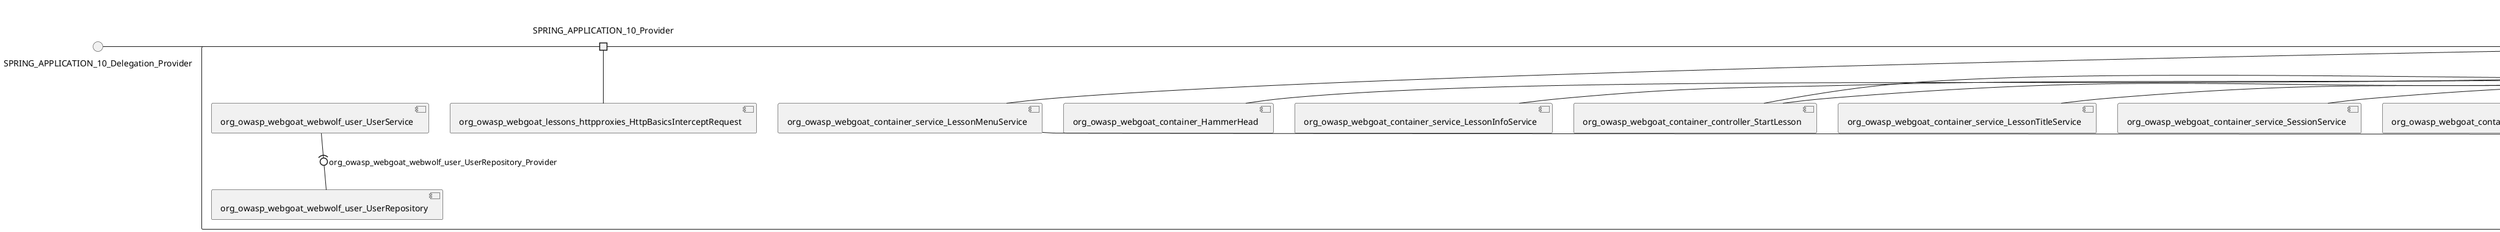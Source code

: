 @startuml
skinparam fixCircleLabelOverlapping true
skinparam componentStyle uml2
() SPRING_APPLICATION_10_Delegation_Provider
() SPRING_APPLICATION_11_Delegation_Provider
() SPRING_APPLICATION_12_Delegation_Provider
() SPRING_APPLICATION_13_Delegation_Provider
() SPRING_APPLICATION_14_Delegation_Provider
() SPRING_APPLICATION_15_Delegation_Provider
() SPRING_APPLICATION_16_Delegation_Provider
() SPRING_APPLICATION_2_Delegation_Provider
() SPRING_APPLICATION_3_Delegation_Provider
() SPRING_APPLICATION_4_Delegation_Provider
() SPRING_APPLICATION_5_Delegation_Provider
() SPRING_APPLICATION_6_Delegation_Provider
() SPRING_APPLICATION_7_Delegation_Provider
() SPRING_APPLICATION_8_Delegation_Provider
() SPRING_APPLICATION_9_Delegation_Provider
() SPRING_APPLICATION_BypassRestrictions_FieldRestrictions_POST_Delegation_Provider
() SPRING_APPLICATION_BypassRestrictions_frontendValidation_POST_Delegation_Provider
() SPRING_APPLICATION_ChromeDevTools_dummy_POST_Delegation_Provider
() SPRING_APPLICATION_ChromeDevTools_network_POST_Delegation_Provider
() SPRING_APPLICATION_CrossSiteScriptingStored_stored_xss_POST_Delegation_Provider
() SPRING_APPLICATION_CrossSiteScriptingStored_stored_xss_follow_up_POST_Delegation_Provider
() SPRING_APPLICATION_CrossSiteScripting_attack1_POST_Delegation_Provider
() SPRING_APPLICATION_CrossSiteScripting_attack3_POST_Delegation_Provider
() SPRING_APPLICATION_CrossSiteScripting_attack4_POST_Delegation_Provider
() SPRING_APPLICATION_CrossSiteScripting_attack5a_GET_Delegation_Provider
() SPRING_APPLICATION_CrossSiteScripting_attack6a_POST_Delegation_Provider
() SPRING_APPLICATION_CrossSiteScripting_dom_follow_up_POST_Delegation_Provider
() SPRING_APPLICATION_CrossSiteScripting_phone_home_xss_POST_Delegation_Provider
() SPRING_APPLICATION_CrossSiteScripting_quiz_GET_POST_Delegation_Provider
() SPRING_APPLICATION_Delegation_Provider
() SPRING_APPLICATION_GET_10_Delegation_Provider
() SPRING_APPLICATION_GET_11_Delegation_Provider
() SPRING_APPLICATION_GET_2_Delegation_Provider
() SPRING_APPLICATION_GET_3_Delegation_Provider
() SPRING_APPLICATION_GET_4_Delegation_Provider
() SPRING_APPLICATION_GET_5_Delegation_Provider
() SPRING_APPLICATION_GET_6_Delegation_Provider
() SPRING_APPLICATION_GET_7_Delegation_Provider
() SPRING_APPLICATION_GET_8_Delegation_Provider
() SPRING_APPLICATION_GET_9_Delegation_Provider
() SPRING_APPLICATION_GET_Delegation_Provider
() SPRING_APPLICATION_HtmlTampering_task_POST_Delegation_Provider
() SPRING_APPLICATION_HttpBasics_attack1_POST_Delegation_Provider
() SPRING_APPLICATION_HttpBasics_attack2_POST_Delegation_Provider
() SPRING_APPLICATION_IDOR_diff_attributes_POST_Delegation_Provider
() SPRING_APPLICATION_IDOR_login_POST_Delegation_Provider
() SPRING_APPLICATION_IDOR_profile_alt_path_POST_Delegation_Provider
() SPRING_APPLICATION_InsecureDeserialization_task_POST_Delegation_Provider
() SPRING_APPLICATION_InsecureLogin_Delegation_Provider
() SPRING_APPLICATION_JWT_decode_POST_Delegation_Provider
() SPRING_APPLICATION_JWT_jku_Delegation_Provider
() SPRING_APPLICATION_JWT_kid_Delegation_Provider
() SPRING_APPLICATION_JWT_quiz_GET_POST_Delegation_Provider
() SPRING_APPLICATION_JWT_refresh_Delegation_Provider
() SPRING_APPLICATION_JWT_secret_POST_Delegation_Provider
() SPRING_APPLICATION_JWT_votings_Delegation_Provider
() SPRING_APPLICATION_LogSpoofing_log_bleeding_POST_Delegation_Provider
() SPRING_APPLICATION_LogSpoofing_log_spoofing_POST_Delegation_Provider
() SPRING_APPLICATION_POST_10_Delegation_Provider
() SPRING_APPLICATION_POST_11_Delegation_Provider
() SPRING_APPLICATION_POST_12_Delegation_Provider
() SPRING_APPLICATION_POST_13_Delegation_Provider
() SPRING_APPLICATION_POST_14_Delegation_Provider
() SPRING_APPLICATION_POST_15_Delegation_Provider
() SPRING_APPLICATION_POST_16_Delegation_Provider
() SPRING_APPLICATION_POST_17_Delegation_Provider
() SPRING_APPLICATION_POST_18_Delegation_Provider
() SPRING_APPLICATION_POST_2_Delegation_Provider
() SPRING_APPLICATION_POST_3_Delegation_Provider
() SPRING_APPLICATION_POST_4_Delegation_Provider
() SPRING_APPLICATION_POST_5_Delegation_Provider
() SPRING_APPLICATION_POST_6_Delegation_Provider
() SPRING_APPLICATION_POST_7_Delegation_Provider
() SPRING_APPLICATION_POST_8_Delegation_Provider
() SPRING_APPLICATION_POST_9_Delegation_Provider
() SPRING_APPLICATION_POST_Delegation_Provider
() SPRING_APPLICATION_PUT_Delegation_Provider
() SPRING_APPLICATION_PasswordReset_ForgotPassword_create_password_reset_link_POST_Delegation_Provider
() SPRING_APPLICATION_PasswordReset_SecurityQuestions_POST_Delegation_Provider
() SPRING_APPLICATION_PasswordReset_reset_Delegation_Provider
() SPRING_APPLICATION_PasswordReset_simple_mail_reset_POST_Delegation_Provider
() SPRING_APPLICATION_PathTraversal_profile_picture_GET_Delegation_Provider
() SPRING_APPLICATION_PathTraversal_profile_picture_fix_GET_Delegation_Provider
() SPRING_APPLICATION_PathTraversal_profile_upload_POST_Delegation_Provider
() SPRING_APPLICATION_PathTraversal_profile_upload_fix_POST_Delegation_Provider
() SPRING_APPLICATION_PathTraversal_profile_upload_remove_user_input_POST_Delegation_Provider
() SPRING_APPLICATION_PathTraversal_random_POST_Delegation_Provider
() SPRING_APPLICATION_PathTraversal_random_picture_GET_Delegation_Provider
() SPRING_APPLICATION_PathTraversal_zip_slip_Delegation_Provider
() SPRING_APPLICATION_SSRF_task1_POST_Delegation_Provider
() SPRING_APPLICATION_SSRF_task2_POST_Delegation_Provider
() SPRING_APPLICATION_SecurePasswords_assignment_POST_Delegation_Provider
() SPRING_APPLICATION_SqlInjectionAdvanced_attack6a_POST_Delegation_Provider
() SPRING_APPLICATION_SqlInjectionAdvanced_attack6b_POST_Delegation_Provider
() SPRING_APPLICATION_SqlInjectionAdvanced_challenge_Login_POST_Delegation_Provider
() SPRING_APPLICATION_SqlInjectionAdvanced_challenge_PUT_Delegation_Provider
() SPRING_APPLICATION_SqlInjectionAdvanced_quiz_GET_POST_Delegation_Provider
() SPRING_APPLICATION_SqlInjectionMitigations_attack10a_POST_Delegation_Provider
() SPRING_APPLICATION_SqlInjectionMitigations_attack10b_POST_Delegation_Provider
() SPRING_APPLICATION_SqlInjectionMitigations_attack12a_POST_Delegation_Provider
() SPRING_APPLICATION_SqlInjectionMitigations_servers_GET_Delegation_Provider
() SPRING_APPLICATION_SqlInjection_assignment5a_POST_Delegation_Provider
() SPRING_APPLICATION_SqlInjection_assignment5b_POST_Delegation_Provider
() SPRING_APPLICATION_SqlInjection_attack10_POST_Delegation_Provider
() SPRING_APPLICATION_SqlInjection_attack2_POST_Delegation_Provider
() SPRING_APPLICATION_SqlInjection_attack3_POST_Delegation_Provider
() SPRING_APPLICATION_SqlInjection_attack4_POST_Delegation_Provider
() SPRING_APPLICATION_SqlInjection_attack5_POST_Delegation_Provider
() SPRING_APPLICATION_SqlInjection_attack8_POST_Delegation_Provider
() SPRING_APPLICATION_SqlInjection_attack9_POST_Delegation_Provider
() SPRING_APPLICATION_SqlOnlyInputValidationOnKeywords_attack_POST_Delegation_Provider
() SPRING_APPLICATION_SqlOnlyInputValidation_attack_POST_Delegation_Provider
() SPRING_APPLICATION_VulnerableComponents_attack1_POST_Delegation_Provider
() SPRING_APPLICATION_WebWolf_GET_Delegation_Provider
() SPRING_APPLICATION_WebWolf_landing_Delegation_Provider
() SPRING_APPLICATION_WebWolf_mail_Delegation_Provider
() SPRING_APPLICATION_challenge_1_POST_Delegation_Provider
() SPRING_APPLICATION_challenge_5_POST_Delegation_Provider
() SPRING_APPLICATION_challenge_7_Delegation_Provider
() SPRING_APPLICATION_challenge_8_Delegation_Provider
() SPRING_APPLICATION_challenge_logo_Delegation_Provider
() SPRING_APPLICATION_cia_quiz_GET_POST_Delegation_Provider
() SPRING_APPLICATION_clientSideFiltering_attack1_POST_Delegation_Provider
() SPRING_APPLICATION_clientSideFiltering_challenge_store_coupons_GET_Delegation_Provider
() SPRING_APPLICATION_clientSideFiltering_getItForFree_POST_Delegation_Provider
() SPRING_APPLICATION_clientSideFiltering_salaries_GET_Delegation_Provider
() SPRING_APPLICATION_crypto_encoding_basic_auth_POST_Delegation_Provider
() SPRING_APPLICATION_crypto_encoding_xor_POST_Delegation_Provider
() SPRING_APPLICATION_crypto_hashing_POST_Delegation_Provider
() SPRING_APPLICATION_crypto_secure_defaults_POST_Delegation_Provider
() SPRING_APPLICATION_crypto_signing_verify_POST_Delegation_Provider
() SPRING_APPLICATION_csrf_feedback_message_POST_Delegation_Provider
() SPRING_APPLICATION_csrf_review_POST_Delegation_Provider
() SPRING_APPLICATION_files_GET_Delegation_Provider
() SPRING_APPLICATION_fileupload_POST_Delegation_Provider
() SPRING_APPLICATION_jwt_Delegation_Provider
() SPRING_APPLICATION_landing_Delegation_Provider
() SPRING_APPLICATION_lesson_template_Delegation_Provider
() SPRING_APPLICATION_login_oauth_mvc_GET_Delegation_Provider
() SPRING_APPLICATION_mail_DELETE_GET_POST_Delegation_Provider
() SPRING_APPLICATION_register_mvc_POST_Delegation_Provider
() SPRING_APPLICATION_registration_GET_Delegation_Provider
() SPRING_APPLICATION_requests_GET_Delegation_Provider
() SPRING_APPLICATION_scoreboard_data_GET_Delegation_Provider
() SPRING_APPLICATION_server_directory_GET_Delegation_Provider
() SPRING_APPLICATION_service_debug_labels_mvc_Delegation_Provider
() SPRING_APPLICATION_service_lessonoverview_mvc_Delegation_Provider
() SPRING_APPLICATION_xxe_comments_GET_Delegation_Provider
rectangle System {
[org_owasp_webgoat_container_HammerHead] [[webgoat-webgoat.repository#_5kuJJ_-EEe680qpIeN8CuQ]]
[org_owasp_webgoat_container_WebWolfRedirect] [[webgoat-webgoat.repository#_5kuJJ_-EEe680qpIeN8CuQ]]
[org_owasp_webgoat_container_controller_StartLesson] [[webgoat-webgoat.repository#_5kuJJ_-EEe680qpIeN8CuQ]]
[org_owasp_webgoat_container_controller_Welcome] [[webgoat-webgoat.repository#_5kuJJ_-EEe680qpIeN8CuQ]]
[org_owasp_webgoat_container_i18n_PluginMessages_Provider] [[webgoat-webgoat.repository#_5kuJJ_-EEe680qpIeN8CuQ]]
[org_owasp_webgoat_container_service_EnvironmentService] [[webgoat-webgoat.repository#_5kuJJ_-EEe680qpIeN8CuQ]]
[org_owasp_webgoat_container_service_HintService] [[webgoat-webgoat.repository#_5kuJJ_-EEe680qpIeN8CuQ]]
[org_owasp_webgoat_container_service_LabelDebugService] [[webgoat-webgoat.repository#_5kuJJ_-EEe680qpIeN8CuQ]]
[org_owasp_webgoat_container_service_LabelService] [[webgoat-webgoat.repository#_5kuJJ_-EEe680qpIeN8CuQ]]
[org_owasp_webgoat_container_service_LessonInfoService] [[webgoat-webgoat.repository#_5kuJJ_-EEe680qpIeN8CuQ]]
[org_owasp_webgoat_container_service_LessonMenuService] [[webgoat-webgoat.repository#_5kuJJ_-EEe680qpIeN8CuQ]]
[org_owasp_webgoat_container_service_LessonProgressService] [[webgoat-webgoat.repository#_5kuJJ_-EEe680qpIeN8CuQ]]
[org_owasp_webgoat_container_service_LessonTitleService] [[webgoat-webgoat.repository#_5kuJJ_-EEe680qpIeN8CuQ]]
[org_owasp_webgoat_container_service_ReportCardService] [[webgoat-webgoat.repository#_5kuJJ_-EEe680qpIeN8CuQ]]
[org_owasp_webgoat_container_service_RestartLessonService] [[webgoat-webgoat.repository#_5kuJJ_-EEe680qpIeN8CuQ]]
[org_owasp_webgoat_container_service_SessionService] [[webgoat-webgoat.repository#_5kuJJ_-EEe680qpIeN8CuQ]]
[org_owasp_webgoat_container_session_UserSessionData_Provider] [[webgoat-webgoat.repository#_5kuJJ_-EEe680qpIeN8CuQ]]
[org_owasp_webgoat_container_session_WebSession_Provider] [[webgoat-webgoat.repository#_5kuJJ_-EEe680qpIeN8CuQ]]
[org_owasp_webgoat_container_users_RegistrationController] [[webgoat-webgoat.repository#_5kuJJ_-EEe680qpIeN8CuQ]]
[org_owasp_webgoat_container_users_Scoreboard] [[webgoat-webgoat.repository#_5kuJJ_-EEe680qpIeN8CuQ]]
[org_owasp_webgoat_container_users_UserRepository] [[webgoat-webgoat.repository#_5kuJJ_-EEe680qpIeN8CuQ]]
[org_owasp_webgoat_container_users_UserService] [[webgoat-webgoat.repository#_5kuJJ_-EEe680qpIeN8CuQ]]
[org_owasp_webgoat_container_users_UserTrackerRepository] [[webgoat-webgoat.repository#_5kuJJ_-EEe680qpIeN8CuQ]]
[org_owasp_webgoat_lessons_authbypass_VerifyAccount] [[webgoat-webgoat.repository#_5kuJJ_-EEe680qpIeN8CuQ]]
[org_owasp_webgoat_lessons_bypassrestrictions_BypassRestrictionsFieldRestrictions] [[webgoat-webgoat.repository#_5kuJJ_-EEe680qpIeN8CuQ]]
[org_owasp_webgoat_lessons_bypassrestrictions_BypassRestrictionsFrontendValidation] [[webgoat-webgoat.repository#_5kuJJ_-EEe680qpIeN8CuQ]]
[org_owasp_webgoat_lessons_challenges_FlagController] [[webgoat-webgoat.repository#_5kuJJ_-EEe680qpIeN8CuQ]]
[org_owasp_webgoat_lessons_challenges_challenge1_Assignment1] [[webgoat-webgoat.repository#_5kuJJ_-EEe680qpIeN8CuQ]]
[org_owasp_webgoat_lessons_challenges_challenge1_ImageServlet] [[webgoat-webgoat.repository#_5kuJJ_-EEe680qpIeN8CuQ]]
[org_owasp_webgoat_lessons_challenges_challenge5_Assignment5] [[webgoat-webgoat.repository#_5kuJJ_-EEe680qpIeN8CuQ]]
[org_owasp_webgoat_lessons_challenges_challenge7_Assignment7] [[webgoat-webgoat.repository#_5kuJJ_-EEe680qpIeN8CuQ]]
[org_owasp_webgoat_lessons_challenges_challenge8_Assignment8] [[webgoat-webgoat.repository#_5kuJJ_-EEe680qpIeN8CuQ]]
[org_owasp_webgoat_lessons_chromedevtools_NetworkDummy] [[webgoat-webgoat.repository#_5kuJJ_-EEe680qpIeN8CuQ]]
[org_owasp_webgoat_lessons_chromedevtools_NetworkLesson] [[webgoat-webgoat.repository#_5kuJJ_-EEe680qpIeN8CuQ]]
[org_owasp_webgoat_lessons_cia_CIAQuiz] [[webgoat-webgoat.repository#_5kuJJ_-EEe680qpIeN8CuQ]]
[org_owasp_webgoat_lessons_clientsidefiltering_ClientSideFilteringAssignment] [[webgoat-webgoat.repository#_5kuJJ_-EEe680qpIeN8CuQ]]
[org_owasp_webgoat_lessons_clientsidefiltering_ClientSideFilteringFreeAssignment] [[webgoat-webgoat.repository#_5kuJJ_-EEe680qpIeN8CuQ]]
[org_owasp_webgoat_lessons_clientsidefiltering_Salaries] [[webgoat-webgoat.repository#_5kuJJ_-EEe680qpIeN8CuQ]]
[org_owasp_webgoat_lessons_clientsidefiltering_ShopEndpoint] [[webgoat-webgoat.repository#_5kuJJ_-EEe680qpIeN8CuQ]]
[org_owasp_webgoat_lessons_cryptography_EncodingAssignment] [[webgoat-webgoat.repository#_5kuJJ_-EEe680qpIeN8CuQ]]
[org_owasp_webgoat_lessons_cryptography_HashingAssignment] [[webgoat-webgoat.repository#_5kuJJ_-EEe680qpIeN8CuQ]]
[org_owasp_webgoat_lessons_cryptography_SecureDefaultsAssignment] [[webgoat-webgoat.repository#_5kuJJ_-EEe680qpIeN8CuQ]]
[org_owasp_webgoat_lessons_cryptography_SigningAssignment] [[webgoat-webgoat.repository#_5kuJJ_-EEe680qpIeN8CuQ]]
[org_owasp_webgoat_lessons_cryptography_XOREncodingAssignment] [[webgoat-webgoat.repository#_5kuJJ_-EEe680qpIeN8CuQ]]
[org_owasp_webgoat_lessons_csrf_CSRFConfirmFlag1] [[webgoat-webgoat.repository#_5kuJJ_-EEe680qpIeN8CuQ]]
[org_owasp_webgoat_lessons_csrf_CSRFFeedback] [[webgoat-webgoat.repository#_5kuJJ_-EEe680qpIeN8CuQ]]
[org_owasp_webgoat_lessons_csrf_CSRFGetFlag] [[webgoat-webgoat.repository#_5kuJJ_-EEe680qpIeN8CuQ]]
[org_owasp_webgoat_lessons_csrf_CSRFLogin] [[webgoat-webgoat.repository#_5kuJJ_-EEe680qpIeN8CuQ]]
[org_owasp_webgoat_lessons_csrf_ForgedReviews] [[webgoat-webgoat.repository#_5kuJJ_-EEe680qpIeN8CuQ]]
[org_owasp_webgoat_lessons_csrf_ObjectMapper_Provider] [[webgoat-webgoat.repository#_5kuJJ_-EEe680qpIeN8CuQ]]
[org_owasp_webgoat_lessons_deserialization_InsecureDeserializationTask] [[webgoat-webgoat.repository#_5kuJJ_-EEe680qpIeN8CuQ]]
[org_owasp_webgoat_lessons_hijacksession_HijackSessionAssignment] [[webgoat-webgoat.repository#_5kuJJ_-EEe680qpIeN8CuQ]]
[org_owasp_webgoat_lessons_hijacksession_cas_HijackSessionAuthenticationProvider] [[webgoat-webgoat.repository#_5kuJJ_-EEe680qpIeN8CuQ]]
[org_owasp_webgoat_lessons_htmltampering_HtmlTamperingTask] [[webgoat-webgoat.repository#_5kuJJ_-EEe680qpIeN8CuQ]]
[org_owasp_webgoat_lessons_httpbasics_HttpBasicsLesson] [[webgoat-webgoat.repository#_5kuJJ_-EEe680qpIeN8CuQ]]
[org_owasp_webgoat_lessons_httpbasics_HttpBasicsQuiz] [[webgoat-webgoat.repository#_5kuJJ_-EEe680qpIeN8CuQ]]
[org_owasp_webgoat_lessons_httpproxies_HttpBasicsInterceptRequest] [[webgoat-webgoat.repository#_5kuJJ_-EEe680qpIeN8CuQ]]
[org_owasp_webgoat_lessons_idor_IDORDiffAttributes] [[webgoat-webgoat.repository#_5kuJJ_-EEe680qpIeN8CuQ]]
[org_owasp_webgoat_lessons_idor_IDOREditOtherProfile] [[webgoat-webgoat.repository#_5kuJJ_-EEe680qpIeN8CuQ]]
[org_owasp_webgoat_lessons_idor_IDORLogin] [[webgoat-webgoat.repository#_5kuJJ_-EEe680qpIeN8CuQ]]
[org_owasp_webgoat_lessons_idor_IDORViewOtherProfile] [[webgoat-webgoat.repository#_5kuJJ_-EEe680qpIeN8CuQ]]
[org_owasp_webgoat_lessons_idor_IDORViewOwnProfile] [[webgoat-webgoat.repository#_5kuJJ_-EEe680qpIeN8CuQ]]
[org_owasp_webgoat_lessons_idor_IDORViewOwnProfileAltUrl] [[webgoat-webgoat.repository#_5kuJJ_-EEe680qpIeN8CuQ]]
[org_owasp_webgoat_lessons_insecurelogin_InsecureLoginTask] [[webgoat-webgoat.repository#_5kuJJ_-EEe680qpIeN8CuQ]]
[org_owasp_webgoat_lessons_jwt_JWTDecodeEndpoint] [[webgoat-webgoat.repository#_5kuJJ_-EEe680qpIeN8CuQ]]
[org_owasp_webgoat_lessons_jwt_JWTQuiz] [[webgoat-webgoat.repository#_5kuJJ_-EEe680qpIeN8CuQ]]
[org_owasp_webgoat_lessons_jwt_JWTRefreshEndpoint] [[webgoat-webgoat.repository#_5kuJJ_-EEe680qpIeN8CuQ]]
[org_owasp_webgoat_lessons_jwt_JWTSecretKeyEndpoint] [[webgoat-webgoat.repository#_5kuJJ_-EEe680qpIeN8CuQ]]
[org_owasp_webgoat_lessons_jwt_JWTVotesEndpoint] [[webgoat-webgoat.repository#_5kuJJ_-EEe680qpIeN8CuQ]]
[org_owasp_webgoat_lessons_jwt_claimmisuse_JWTHeaderJKUEndpoint] [[webgoat-webgoat.repository#_5kuJJ_-EEe680qpIeN8CuQ]]
[org_owasp_webgoat_lessons_jwt_claimmisuse_JWTHeaderKIDEndpoint] [[webgoat-webgoat.repository#_5kuJJ_-EEe680qpIeN8CuQ]]
[org_owasp_webgoat_lessons_lessontemplate_SampleAttack] [[webgoat-webgoat.repository#_5kuJJ_-EEe680qpIeN8CuQ]]
[org_owasp_webgoat_lessons_logging_LogBleedingTask] [[webgoat-webgoat.repository#_5kuJJ_-EEe680qpIeN8CuQ]]
[org_owasp_webgoat_lessons_logging_LogSpoofingTask] [[webgoat-webgoat.repository#_5kuJJ_-EEe680qpIeN8CuQ]]
[org_owasp_webgoat_lessons_missingac_MissingFunctionACHiddenMenus] [[webgoat-webgoat.repository#_5kuJJ_-EEe680qpIeN8CuQ]]
[org_owasp_webgoat_lessons_missingac_MissingFunctionACUsers] [[webgoat-webgoat.repository#_5kuJJ_-EEe680qpIeN8CuQ]]
[org_owasp_webgoat_lessons_missingac_MissingFunctionACYourHash] [[webgoat-webgoat.repository#_5kuJJ_-EEe680qpIeN8CuQ]]
[org_owasp_webgoat_lessons_missingac_MissingFunctionACYourHashAdmin] [[webgoat-webgoat.repository#_5kuJJ_-EEe680qpIeN8CuQ]]
[org_owasp_webgoat_lessons_passwordreset_QuestionsAssignment] [[webgoat-webgoat.repository#_5kuJJ_-EEe680qpIeN8CuQ]]
[org_owasp_webgoat_lessons_passwordreset_ResetLinkAssignment] [[webgoat-webgoat.repository#_5kuJJ_-EEe680qpIeN8CuQ]]
[org_owasp_webgoat_lessons_passwordreset_ResetLinkAssignmentForgotPassword] [[webgoat-webgoat.repository#_5kuJJ_-EEe680qpIeN8CuQ]]
[org_owasp_webgoat_lessons_passwordreset_SecurityQuestionAssignment] [[webgoat-webgoat.repository#_5kuJJ_-EEe680qpIeN8CuQ]]
[org_owasp_webgoat_lessons_passwordreset_SimpleMailAssignment] [[webgoat-webgoat.repository#_5kuJJ_-EEe680qpIeN8CuQ]]
[org_owasp_webgoat_lessons_passwordreset_TriedQuestions] [[webgoat-webgoat.repository#_5kuJJ_-EEe680qpIeN8CuQ]]
[org_owasp_webgoat_lessons_pathtraversal_ProfileUpload] [[webgoat-webgoat.repository#_5kuJJ_-EEe680qpIeN8CuQ]]
[org_owasp_webgoat_lessons_pathtraversal_ProfileUploadFix] [[webgoat-webgoat.repository#_5kuJJ_-EEe680qpIeN8CuQ]]
[org_owasp_webgoat_lessons_pathtraversal_ProfileUploadRemoveUserInput] [[webgoat-webgoat.repository#_5kuJJ_-EEe680qpIeN8CuQ]]
[org_owasp_webgoat_lessons_pathtraversal_ProfileUploadRetrieval] [[webgoat-webgoat.repository#_5kuJJ_-EEe680qpIeN8CuQ]]
[org_owasp_webgoat_lessons_pathtraversal_ProfileZipSlip] [[webgoat-webgoat.repository#_5kuJJ_-EEe680qpIeN8CuQ]]
[org_owasp_webgoat_lessons_securepasswords_SecurePasswordsAssignment] [[webgoat-webgoat.repository#_5kuJJ_-EEe680qpIeN8CuQ]]
[org_owasp_webgoat_lessons_spoofcookie_SpoofCookieAssignment] [[webgoat-webgoat.repository#_5kuJJ_-EEe680qpIeN8CuQ]]
[org_owasp_webgoat_lessons_sqlinjection_advanced_SqlInjectionChallenge] [[webgoat-webgoat.repository#_5kuJJ_-EEe680qpIeN8CuQ]]
[org_owasp_webgoat_lessons_sqlinjection_advanced_SqlInjectionChallengeLogin] [[webgoat-webgoat.repository#_5kuJJ_-EEe680qpIeN8CuQ]]
[org_owasp_webgoat_lessons_sqlinjection_advanced_SqlInjectionLesson6a] [[webgoat-webgoat.repository#_5kuJJ_-EEe680qpIeN8CuQ]]
[org_owasp_webgoat_lessons_sqlinjection_advanced_SqlInjectionLesson6b] [[webgoat-webgoat.repository#_5kuJJ_-EEe680qpIeN8CuQ]]
[org_owasp_webgoat_lessons_sqlinjection_advanced_SqlInjectionQuiz] [[webgoat-webgoat.repository#_5kuJJ_-EEe680qpIeN8CuQ]]
[org_owasp_webgoat_lessons_sqlinjection_introduction_SqlInjectionLesson10] [[webgoat-webgoat.repository#_5kuJJ_-EEe680qpIeN8CuQ]]
[org_owasp_webgoat_lessons_sqlinjection_introduction_SqlInjectionLesson2] [[webgoat-webgoat.repository#_5kuJJ_-EEe680qpIeN8CuQ]]
[org_owasp_webgoat_lessons_sqlinjection_introduction_SqlInjectionLesson3] [[webgoat-webgoat.repository#_5kuJJ_-EEe680qpIeN8CuQ]]
[org_owasp_webgoat_lessons_sqlinjection_introduction_SqlInjectionLesson4] [[webgoat-webgoat.repository#_5kuJJ_-EEe680qpIeN8CuQ]]
[org_owasp_webgoat_lessons_sqlinjection_introduction_SqlInjectionLesson5] [[webgoat-webgoat.repository#_5kuJJ_-EEe680qpIeN8CuQ]]
[org_owasp_webgoat_lessons_sqlinjection_introduction_SqlInjectionLesson5a] [[webgoat-webgoat.repository#_5kuJJ_-EEe680qpIeN8CuQ]]
[org_owasp_webgoat_lessons_sqlinjection_introduction_SqlInjectionLesson5b] [[webgoat-webgoat.repository#_5kuJJ_-EEe680qpIeN8CuQ]]
[org_owasp_webgoat_lessons_sqlinjection_introduction_SqlInjectionLesson8] [[webgoat-webgoat.repository#_5kuJJ_-EEe680qpIeN8CuQ]]
[org_owasp_webgoat_lessons_sqlinjection_introduction_SqlInjectionLesson9] [[webgoat-webgoat.repository#_5kuJJ_-EEe680qpIeN8CuQ]]
[org_owasp_webgoat_lessons_sqlinjection_mitigation_Servers] [[webgoat-webgoat.repository#_5kuJJ_-EEe680qpIeN8CuQ]]
[org_owasp_webgoat_lessons_sqlinjection_mitigation_SqlInjectionLesson10a] [[webgoat-webgoat.repository#_5kuJJ_-EEe680qpIeN8CuQ]]
[org_owasp_webgoat_lessons_sqlinjection_mitigation_SqlInjectionLesson10b] [[webgoat-webgoat.repository#_5kuJJ_-EEe680qpIeN8CuQ]]
[org_owasp_webgoat_lessons_sqlinjection_mitigation_SqlInjectionLesson13] [[webgoat-webgoat.repository#_5kuJJ_-EEe680qpIeN8CuQ]]
[org_owasp_webgoat_lessons_sqlinjection_mitigation_SqlOnlyInputValidation] [[webgoat-webgoat.repository#_5kuJJ_-EEe680qpIeN8CuQ]]
[org_owasp_webgoat_lessons_sqlinjection_mitigation_SqlOnlyInputValidationOnKeywords] [[webgoat-webgoat.repository#_5kuJJ_-EEe680qpIeN8CuQ]]
[org_owasp_webgoat_lessons_ssrf_SSRFTask1] [[webgoat-webgoat.repository#_5kuJJ_-EEe680qpIeN8CuQ]]
[org_owasp_webgoat_lessons_ssrf_SSRFTask2] [[webgoat-webgoat.repository#_5kuJJ_-EEe680qpIeN8CuQ]]
[org_owasp_webgoat_lessons_vulnerablecomponents_VulnerableComponentsLesson] [[webgoat-webgoat.repository#_5kuJJ_-EEe680qpIeN8CuQ]]
[org_owasp_webgoat_lessons_webwolfintroduction_LandingAssignment] [[webgoat-webgoat.repository#_5kuJJ_-EEe680qpIeN8CuQ]]
[org_owasp_webgoat_lessons_webwolfintroduction_MailAssignment] [[webgoat-webgoat.repository#_5kuJJ_-EEe680qpIeN8CuQ]]
[org_owasp_webgoat_lessons_xss_CrossSiteScriptingLesson1] [[webgoat-webgoat.repository#_5kuJJ_-EEe680qpIeN8CuQ]]
[org_owasp_webgoat_lessons_xss_CrossSiteScriptingLesson3] [[webgoat-webgoat.repository#_5kuJJ_-EEe680qpIeN8CuQ]]
[org_owasp_webgoat_lessons_xss_CrossSiteScriptingLesson4] [[webgoat-webgoat.repository#_5kuJJ_-EEe680qpIeN8CuQ]]
[org_owasp_webgoat_lessons_xss_CrossSiteScriptingLesson5a] [[webgoat-webgoat.repository#_5kuJJ_-EEe680qpIeN8CuQ]]
[org_owasp_webgoat_lessons_xss_CrossSiteScriptingLesson6a] [[webgoat-webgoat.repository#_5kuJJ_-EEe680qpIeN8CuQ]]
[org_owasp_webgoat_lessons_xss_CrossSiteScriptingQuiz] [[webgoat-webgoat.repository#_5kuJJ_-EEe680qpIeN8CuQ]]
[org_owasp_webgoat_lessons_xss_DOMCrossSiteScripting] [[webgoat-webgoat.repository#_5kuJJ_-EEe680qpIeN8CuQ]]
[org_owasp_webgoat_lessons_xss_DOMCrossSiteScriptingVerifier] [[webgoat-webgoat.repository#_5kuJJ_-EEe680qpIeN8CuQ]]
[org_owasp_webgoat_lessons_xss_stored_StoredCrossSiteScriptingVerifier] [[webgoat-webgoat.repository#_5kuJJ_-EEe680qpIeN8CuQ]]
[org_owasp_webgoat_lessons_xss_stored_StoredXssComments] [[webgoat-webgoat.repository#_5kuJJ_-EEe680qpIeN8CuQ]]
[org_owasp_webgoat_lessons_xxe_BlindSendFileAssignment] [[webgoat-webgoat.repository#_5kuJJ_-EEe680qpIeN8CuQ]]
[org_owasp_webgoat_lessons_xxe_CommentsCache] [[webgoat-webgoat.repository#_5kuJJ_-EEe680qpIeN8CuQ]]
[org_owasp_webgoat_lessons_xxe_CommentsEndpoint] [[webgoat-webgoat.repository#_5kuJJ_-EEe680qpIeN8CuQ]]
[org_owasp_webgoat_lessons_xxe_ContentTypeAssignment] [[webgoat-webgoat.repository#_5kuJJ_-EEe680qpIeN8CuQ]]
[org_owasp_webgoat_lessons_xxe_SimpleXXE] [[webgoat-webgoat.repository#_5kuJJ_-EEe680qpIeN8CuQ]]
[org_owasp_webgoat_webwolf_FileServer] [[webgoat-webgoat.repository#_5kuJJ_-EEe680qpIeN8CuQ]]
[org_owasp_webgoat_webwolf_jwt_JWTController] [[webgoat-webgoat.repository#_5kuJJ_-EEe680qpIeN8CuQ]]
[org_owasp_webgoat_webwolf_mailbox_MailboxController] [[webgoat-webgoat.repository#_5kuJJ_-EEe680qpIeN8CuQ]]
[org_owasp_webgoat_webwolf_mailbox_MailboxRepository] [[webgoat-webgoat.repository#_5kuJJ_-EEe680qpIeN8CuQ]]
[org_owasp_webgoat_webwolf_requests_LandingPage] [[webgoat-webgoat.repository#_5kuJJ_-EEe680qpIeN8CuQ]]
[org_owasp_webgoat_webwolf_requests_Requests] [[webgoat-webgoat.repository#_5kuJJ_-EEe680qpIeN8CuQ]]
[org_owasp_webgoat_webwolf_user_UserRepository] [[webgoat-webgoat.repository#_5kuJJ_-EEe680qpIeN8CuQ]]
[org_owasp_webgoat_webwolf_user_UserService] [[webgoat-webgoat.repository#_5kuJJ_-EEe680qpIeN8CuQ]]
port SPRING_APPLICATION_10_Provider
SPRING_APPLICATION_10_Delegation_Provider - SPRING_APPLICATION_10_Provider
SPRING_APPLICATION_10_Provider - [org_owasp_webgoat_lessons_httpproxies_HttpBasicsInterceptRequest]
port SPRING_APPLICATION_11_Provider
SPRING_APPLICATION_11_Delegation_Provider - SPRING_APPLICATION_11_Provider
SPRING_APPLICATION_11_Provider - [org_owasp_webgoat_container_controller_StartLesson]
port SPRING_APPLICATION_12_Provider
SPRING_APPLICATION_12_Delegation_Provider - SPRING_APPLICATION_12_Provider
SPRING_APPLICATION_12_Provider - [org_owasp_webgoat_container_service_LessonMenuService]
port SPRING_APPLICATION_13_Provider
SPRING_APPLICATION_13_Delegation_Provider - SPRING_APPLICATION_13_Provider
SPRING_APPLICATION_13_Provider - [org_owasp_webgoat_container_HammerHead]
port SPRING_APPLICATION_14_Provider
SPRING_APPLICATION_14_Delegation_Provider - SPRING_APPLICATION_14_Provider
SPRING_APPLICATION_14_Provider - [org_owasp_webgoat_container_service_LessonInfoService]
port SPRING_APPLICATION_15_Provider
SPRING_APPLICATION_15_Delegation_Provider - SPRING_APPLICATION_15_Provider
SPRING_APPLICATION_15_Provider - [org_owasp_webgoat_lessons_xxe_SimpleXXE]
port SPRING_APPLICATION_16_Provider
SPRING_APPLICATION_16_Delegation_Provider - SPRING_APPLICATION_16_Provider
SPRING_APPLICATION_16_Provider - [org_owasp_webgoat_lessons_cryptography_HashingAssignment]
port SPRING_APPLICATION_2_Provider
SPRING_APPLICATION_2_Delegation_Provider - SPRING_APPLICATION_2_Provider
SPRING_APPLICATION_2_Provider - [org_owasp_webgoat_lessons_jwt_JWTSecretKeyEndpoint]
port SPRING_APPLICATION_3_Provider
SPRING_APPLICATION_3_Delegation_Provider - SPRING_APPLICATION_3_Provider
SPRING_APPLICATION_3_Provider - [org_owasp_webgoat_container_service_LessonTitleService]
port SPRING_APPLICATION_4_Provider
SPRING_APPLICATION_4_Delegation_Provider - SPRING_APPLICATION_4_Provider
SPRING_APPLICATION_4_Provider - [org_owasp_webgoat_container_service_SessionService]
port SPRING_APPLICATION_5_Provider
SPRING_APPLICATION_5_Delegation_Provider - SPRING_APPLICATION_5_Provider
SPRING_APPLICATION_5_Provider - [org_owasp_webgoat_container_controller_StartLesson]
port SPRING_APPLICATION_6_Provider
SPRING_APPLICATION_6_Delegation_Provider - SPRING_APPLICATION_6_Provider
SPRING_APPLICATION_6_Provider - [org_owasp_webgoat_lessons_cryptography_SigningAssignment]
port SPRING_APPLICATION_7_Provider
SPRING_APPLICATION_7_Delegation_Provider - SPRING_APPLICATION_7_Provider
SPRING_APPLICATION_7_Provider - [org_owasp_webgoat_webwolf_FileServer]
port SPRING_APPLICATION_8_Provider
SPRING_APPLICATION_8_Delegation_Provider - SPRING_APPLICATION_8_Provider
SPRING_APPLICATION_8_Provider - [org_owasp_webgoat_container_service_RestartLessonService]
port SPRING_APPLICATION_9_Provider
SPRING_APPLICATION_9_Delegation_Provider - SPRING_APPLICATION_9_Provider
SPRING_APPLICATION_9_Provider - [org_owasp_webgoat_lessons_cryptography_HashingAssignment]
port SPRING_APPLICATION_BypassRestrictions_FieldRestrictions_POST_Provider
SPRING_APPLICATION_BypassRestrictions_FieldRestrictions_POST_Delegation_Provider - SPRING_APPLICATION_BypassRestrictions_FieldRestrictions_POST_Provider
SPRING_APPLICATION_BypassRestrictions_FieldRestrictions_POST_Provider - [org_owasp_webgoat_lessons_bypassrestrictions_BypassRestrictionsFieldRestrictions]
port SPRING_APPLICATION_BypassRestrictions_frontendValidation_POST_Provider
SPRING_APPLICATION_BypassRestrictions_frontendValidation_POST_Delegation_Provider - SPRING_APPLICATION_BypassRestrictions_frontendValidation_POST_Provider
SPRING_APPLICATION_BypassRestrictions_frontendValidation_POST_Provider - [org_owasp_webgoat_lessons_bypassrestrictions_BypassRestrictionsFrontendValidation]
port SPRING_APPLICATION_ChromeDevTools_dummy_POST_Provider
SPRING_APPLICATION_ChromeDevTools_dummy_POST_Delegation_Provider - SPRING_APPLICATION_ChromeDevTools_dummy_POST_Provider
SPRING_APPLICATION_ChromeDevTools_dummy_POST_Provider - [org_owasp_webgoat_lessons_chromedevtools_NetworkDummy]
port SPRING_APPLICATION_ChromeDevTools_network_POST_Provider
SPRING_APPLICATION_ChromeDevTools_network_POST_Delegation_Provider - SPRING_APPLICATION_ChromeDevTools_network_POST_Provider
SPRING_APPLICATION_ChromeDevTools_network_POST_Provider - [org_owasp_webgoat_lessons_chromedevtools_NetworkLesson]
port SPRING_APPLICATION_CrossSiteScriptingStored_stored_xss_POST_Provider
SPRING_APPLICATION_CrossSiteScriptingStored_stored_xss_POST_Delegation_Provider - SPRING_APPLICATION_CrossSiteScriptingStored_stored_xss_POST_Provider
SPRING_APPLICATION_CrossSiteScriptingStored_stored_xss_POST_Provider - [org_owasp_webgoat_lessons_xss_stored_StoredXssComments]
port SPRING_APPLICATION_CrossSiteScriptingStored_stored_xss_follow_up_POST_Provider
SPRING_APPLICATION_CrossSiteScriptingStored_stored_xss_follow_up_POST_Delegation_Provider - SPRING_APPLICATION_CrossSiteScriptingStored_stored_xss_follow_up_POST_Provider
SPRING_APPLICATION_CrossSiteScriptingStored_stored_xss_follow_up_POST_Provider - [org_owasp_webgoat_lessons_xss_stored_StoredCrossSiteScriptingVerifier]
port SPRING_APPLICATION_CrossSiteScripting_attack1_POST_Provider
SPRING_APPLICATION_CrossSiteScripting_attack1_POST_Delegation_Provider - SPRING_APPLICATION_CrossSiteScripting_attack1_POST_Provider
SPRING_APPLICATION_CrossSiteScripting_attack1_POST_Provider - [org_owasp_webgoat_lessons_xss_CrossSiteScriptingLesson1]
port SPRING_APPLICATION_CrossSiteScripting_attack3_POST_Provider
SPRING_APPLICATION_CrossSiteScripting_attack3_POST_Delegation_Provider - SPRING_APPLICATION_CrossSiteScripting_attack3_POST_Provider
SPRING_APPLICATION_CrossSiteScripting_attack3_POST_Provider - [org_owasp_webgoat_lessons_xss_CrossSiteScriptingLesson3]
port SPRING_APPLICATION_CrossSiteScripting_attack4_POST_Provider
SPRING_APPLICATION_CrossSiteScripting_attack4_POST_Delegation_Provider - SPRING_APPLICATION_CrossSiteScripting_attack4_POST_Provider
SPRING_APPLICATION_CrossSiteScripting_attack4_POST_Provider - [org_owasp_webgoat_lessons_xss_CrossSiteScriptingLesson4]
port SPRING_APPLICATION_CrossSiteScripting_attack5a_GET_Provider
SPRING_APPLICATION_CrossSiteScripting_attack5a_GET_Delegation_Provider - SPRING_APPLICATION_CrossSiteScripting_attack5a_GET_Provider
SPRING_APPLICATION_CrossSiteScripting_attack5a_GET_Provider - [org_owasp_webgoat_lessons_xss_CrossSiteScriptingLesson5a]
port SPRING_APPLICATION_CrossSiteScripting_attack6a_POST_Provider
SPRING_APPLICATION_CrossSiteScripting_attack6a_POST_Delegation_Provider - SPRING_APPLICATION_CrossSiteScripting_attack6a_POST_Provider
SPRING_APPLICATION_CrossSiteScripting_attack6a_POST_Provider - [org_owasp_webgoat_lessons_xss_CrossSiteScriptingLesson6a]
port SPRING_APPLICATION_CrossSiteScripting_dom_follow_up_POST_Provider
SPRING_APPLICATION_CrossSiteScripting_dom_follow_up_POST_Delegation_Provider - SPRING_APPLICATION_CrossSiteScripting_dom_follow_up_POST_Provider
SPRING_APPLICATION_CrossSiteScripting_dom_follow_up_POST_Provider - [org_owasp_webgoat_lessons_xss_DOMCrossSiteScriptingVerifier]
port SPRING_APPLICATION_CrossSiteScripting_phone_home_xss_POST_Provider
SPRING_APPLICATION_CrossSiteScripting_phone_home_xss_POST_Delegation_Provider - SPRING_APPLICATION_CrossSiteScripting_phone_home_xss_POST_Provider
SPRING_APPLICATION_CrossSiteScripting_phone_home_xss_POST_Provider - [org_owasp_webgoat_lessons_xss_DOMCrossSiteScripting]
port SPRING_APPLICATION_CrossSiteScripting_quiz_GET_POST_Provider
SPRING_APPLICATION_CrossSiteScripting_quiz_GET_POST_Delegation_Provider - SPRING_APPLICATION_CrossSiteScripting_quiz_GET_POST_Provider
SPRING_APPLICATION_CrossSiteScripting_quiz_GET_POST_Provider - [org_owasp_webgoat_lessons_xss_CrossSiteScriptingQuiz]
port SPRING_APPLICATION_Provider
SPRING_APPLICATION_Delegation_Provider - SPRING_APPLICATION_Provider
SPRING_APPLICATION_Provider - [org_owasp_webgoat_container_service_LabelDebugService]
port SPRING_APPLICATION_GET_10_Provider
SPRING_APPLICATION_GET_10_Delegation_Provider - SPRING_APPLICATION_GET_10_Provider
SPRING_APPLICATION_GET_10_Provider - [org_owasp_webgoat_lessons_idor_IDORViewOtherProfile]
port SPRING_APPLICATION_GET_11_Provider
SPRING_APPLICATION_GET_11_Delegation_Provider - SPRING_APPLICATION_GET_11_Provider
SPRING_APPLICATION_GET_11_Provider - [org_owasp_webgoat_container_service_HintService]
port SPRING_APPLICATION_GET_2_Provider
SPRING_APPLICATION_GET_2_Delegation_Provider - SPRING_APPLICATION_GET_2_Provider
SPRING_APPLICATION_GET_2_Provider - [org_owasp_webgoat_container_controller_Welcome]
port SPRING_APPLICATION_GET_3_Provider
SPRING_APPLICATION_GET_3_Delegation_Provider - SPRING_APPLICATION_GET_3_Provider
SPRING_APPLICATION_GET_3_Provider - [org_owasp_webgoat_container_service_LabelService]
port SPRING_APPLICATION_GET_4_Provider
SPRING_APPLICATION_GET_4_Delegation_Provider - SPRING_APPLICATION_GET_4_Provider
SPRING_APPLICATION_GET_4_Provider - [org_owasp_webgoat_lessons_spoofcookie_SpoofCookieAssignment]
port SPRING_APPLICATION_GET_5_Provider
SPRING_APPLICATION_GET_5_Delegation_Provider - SPRING_APPLICATION_GET_5_Provider
SPRING_APPLICATION_GET_5_Provider - [org_owasp_webgoat_lessons_csrf_ForgedReviews]
port SPRING_APPLICATION_GET_6_Provider
SPRING_APPLICATION_GET_6_Delegation_Provider - SPRING_APPLICATION_GET_6_Provider
SPRING_APPLICATION_GET_6_Provider - [org_owasp_webgoat_lessons_missingac_MissingFunctionACUsers]
port SPRING_APPLICATION_GET_7_Provider
SPRING_APPLICATION_GET_7_Delegation_Provider - SPRING_APPLICATION_GET_7_Provider
SPRING_APPLICATION_GET_7_Provider - [org_owasp_webgoat_lessons_idor_IDORViewOwnProfile]
port SPRING_APPLICATION_GET_8_Provider
SPRING_APPLICATION_GET_8_Delegation_Provider - SPRING_APPLICATION_GET_8_Provider
SPRING_APPLICATION_GET_8_Provider - [org_owasp_webgoat_container_service_ReportCardService]
port SPRING_APPLICATION_GET_9_Provider
SPRING_APPLICATION_GET_9_Delegation_Provider - SPRING_APPLICATION_GET_9_Provider
SPRING_APPLICATION_GET_9_Provider - [org_owasp_webgoat_lessons_cryptography_EncodingAssignment]
port SPRING_APPLICATION_GET_Provider
SPRING_APPLICATION_GET_Delegation_Provider - SPRING_APPLICATION_GET_Provider
SPRING_APPLICATION_GET_Provider - [org_owasp_webgoat_lessons_xss_stored_StoredXssComments]
port SPRING_APPLICATION_HtmlTampering_task_POST_Provider
SPRING_APPLICATION_HtmlTampering_task_POST_Delegation_Provider - SPRING_APPLICATION_HtmlTampering_task_POST_Provider
SPRING_APPLICATION_HtmlTampering_task_POST_Provider - [org_owasp_webgoat_lessons_htmltampering_HtmlTamperingTask]
port SPRING_APPLICATION_HttpBasics_attack1_POST_Provider
SPRING_APPLICATION_HttpBasics_attack1_POST_Delegation_Provider - SPRING_APPLICATION_HttpBasics_attack1_POST_Provider
SPRING_APPLICATION_HttpBasics_attack1_POST_Provider - [org_owasp_webgoat_lessons_httpbasics_HttpBasicsLesson]
port SPRING_APPLICATION_HttpBasics_attack2_POST_Provider
SPRING_APPLICATION_HttpBasics_attack2_POST_Delegation_Provider - SPRING_APPLICATION_HttpBasics_attack2_POST_Provider
SPRING_APPLICATION_HttpBasics_attack2_POST_Provider - [org_owasp_webgoat_lessons_httpbasics_HttpBasicsQuiz]
port SPRING_APPLICATION_IDOR_diff_attributes_POST_Provider
SPRING_APPLICATION_IDOR_diff_attributes_POST_Delegation_Provider - SPRING_APPLICATION_IDOR_diff_attributes_POST_Provider
SPRING_APPLICATION_IDOR_diff_attributes_POST_Provider - [org_owasp_webgoat_lessons_idor_IDORDiffAttributes]
port SPRING_APPLICATION_IDOR_login_POST_Provider
SPRING_APPLICATION_IDOR_login_POST_Delegation_Provider - SPRING_APPLICATION_IDOR_login_POST_Provider
SPRING_APPLICATION_IDOR_login_POST_Provider - [org_owasp_webgoat_lessons_idor_IDORLogin]
port SPRING_APPLICATION_IDOR_profile_alt_path_POST_Provider
SPRING_APPLICATION_IDOR_profile_alt_path_POST_Delegation_Provider - SPRING_APPLICATION_IDOR_profile_alt_path_POST_Provider
SPRING_APPLICATION_IDOR_profile_alt_path_POST_Provider - [org_owasp_webgoat_lessons_idor_IDORViewOwnProfileAltUrl]
port SPRING_APPLICATION_InsecureDeserialization_task_POST_Provider
SPRING_APPLICATION_InsecureDeserialization_task_POST_Delegation_Provider - SPRING_APPLICATION_InsecureDeserialization_task_POST_Provider
SPRING_APPLICATION_InsecureDeserialization_task_POST_Provider - [org_owasp_webgoat_lessons_deserialization_InsecureDeserializationTask]
port SPRING_APPLICATION_InsecureLogin_Provider
SPRING_APPLICATION_InsecureLogin_Delegation_Provider - SPRING_APPLICATION_InsecureLogin_Provider
SPRING_APPLICATION_InsecureLogin_Provider - [org_owasp_webgoat_lessons_insecurelogin_InsecureLoginTask]
port SPRING_APPLICATION_JWT_decode_POST_Provider
SPRING_APPLICATION_JWT_decode_POST_Delegation_Provider - SPRING_APPLICATION_JWT_decode_POST_Provider
SPRING_APPLICATION_JWT_decode_POST_Provider - [org_owasp_webgoat_lessons_jwt_JWTDecodeEndpoint]
port SPRING_APPLICATION_JWT_jku_Provider
SPRING_APPLICATION_JWT_jku_Delegation_Provider - SPRING_APPLICATION_JWT_jku_Provider
SPRING_APPLICATION_JWT_jku_Provider - [org_owasp_webgoat_lessons_jwt_claimmisuse_JWTHeaderJKUEndpoint]
port SPRING_APPLICATION_JWT_kid_Provider
SPRING_APPLICATION_JWT_kid_Delegation_Provider - SPRING_APPLICATION_JWT_kid_Provider
SPRING_APPLICATION_JWT_kid_Provider - [org_owasp_webgoat_lessons_jwt_claimmisuse_JWTHeaderKIDEndpoint]
port SPRING_APPLICATION_JWT_quiz_GET_POST_Provider
SPRING_APPLICATION_JWT_quiz_GET_POST_Delegation_Provider - SPRING_APPLICATION_JWT_quiz_GET_POST_Provider
SPRING_APPLICATION_JWT_quiz_GET_POST_Provider - [org_owasp_webgoat_lessons_jwt_JWTQuiz]
port SPRING_APPLICATION_JWT_refresh_Provider
SPRING_APPLICATION_JWT_refresh_Delegation_Provider - SPRING_APPLICATION_JWT_refresh_Provider
SPRING_APPLICATION_JWT_refresh_Provider - [org_owasp_webgoat_lessons_jwt_JWTRefreshEndpoint]
port SPRING_APPLICATION_JWT_secret_POST_Provider
SPRING_APPLICATION_JWT_secret_POST_Delegation_Provider - SPRING_APPLICATION_JWT_secret_POST_Provider
SPRING_APPLICATION_JWT_secret_POST_Provider - [org_owasp_webgoat_lessons_jwt_JWTSecretKeyEndpoint]
port SPRING_APPLICATION_JWT_votings_Provider
SPRING_APPLICATION_JWT_votings_Delegation_Provider - SPRING_APPLICATION_JWT_votings_Provider
SPRING_APPLICATION_JWT_votings_Provider - [org_owasp_webgoat_lessons_jwt_JWTVotesEndpoint]
port SPRING_APPLICATION_LogSpoofing_log_bleeding_POST_Provider
SPRING_APPLICATION_LogSpoofing_log_bleeding_POST_Delegation_Provider - SPRING_APPLICATION_LogSpoofing_log_bleeding_POST_Provider
SPRING_APPLICATION_LogSpoofing_log_bleeding_POST_Provider - [org_owasp_webgoat_lessons_logging_LogBleedingTask]
port SPRING_APPLICATION_LogSpoofing_log_spoofing_POST_Provider
SPRING_APPLICATION_LogSpoofing_log_spoofing_POST_Delegation_Provider - SPRING_APPLICATION_LogSpoofing_log_spoofing_POST_Provider
SPRING_APPLICATION_LogSpoofing_log_spoofing_POST_Provider - [org_owasp_webgoat_lessons_logging_LogSpoofingTask]
port SPRING_APPLICATION_POST_10_Provider
SPRING_APPLICATION_POST_10_Delegation_Provider - SPRING_APPLICATION_POST_10_Provider
SPRING_APPLICATION_POST_10_Provider - [org_owasp_webgoat_lessons_challenges_FlagController]
port SPRING_APPLICATION_POST_11_Provider
SPRING_APPLICATION_POST_11_Delegation_Provider - SPRING_APPLICATION_POST_11_Provider
SPRING_APPLICATION_POST_11_Provider - [org_owasp_webgoat_lessons_missingac_MissingFunctionACUsers]
port SPRING_APPLICATION_POST_12_Provider
SPRING_APPLICATION_POST_12_Delegation_Provider - SPRING_APPLICATION_POST_12_Provider
SPRING_APPLICATION_POST_12_Provider - [org_owasp_webgoat_lessons_xxe_SimpleXXE]
port SPRING_APPLICATION_POST_13_Provider
SPRING_APPLICATION_POST_13_Delegation_Provider - SPRING_APPLICATION_POST_13_Provider
SPRING_APPLICATION_POST_13_Provider - [org_owasp_webgoat_lessons_chromedevtools_NetworkLesson]
port SPRING_APPLICATION_POST_14_Provider
SPRING_APPLICATION_POST_14_Delegation_Provider - SPRING_APPLICATION_POST_14_Provider
SPRING_APPLICATION_POST_14_Provider - [org_owasp_webgoat_lessons_csrf_CSRFConfirmFlag1]
port SPRING_APPLICATION_POST_15_Provider
SPRING_APPLICATION_POST_15_Delegation_Provider - SPRING_APPLICATION_POST_15_Provider
SPRING_APPLICATION_POST_15_Provider - [org_owasp_webgoat_lessons_spoofcookie_SpoofCookieAssignment]
port SPRING_APPLICATION_POST_16_Provider
SPRING_APPLICATION_POST_16_Delegation_Provider - SPRING_APPLICATION_POST_16_Provider
SPRING_APPLICATION_POST_16_Provider - [org_owasp_webgoat_lessons_passwordreset_SimpleMailAssignment]
port SPRING_APPLICATION_POST_17_Provider
SPRING_APPLICATION_POST_17_Delegation_Provider - SPRING_APPLICATION_POST_17_Provider
SPRING_APPLICATION_POST_17_Provider - [org_owasp_webgoat_lessons_hijacksession_HijackSessionAssignment]
port SPRING_APPLICATION_POST_18_Provider
SPRING_APPLICATION_POST_18_Delegation_Provider - SPRING_APPLICATION_POST_18_Provider
SPRING_APPLICATION_POST_18_Provider - [org_owasp_webgoat_lessons_missingac_MissingFunctionACYourHash]
port SPRING_APPLICATION_POST_2_Provider
SPRING_APPLICATION_POST_2_Delegation_Provider - SPRING_APPLICATION_POST_2_Provider
SPRING_APPLICATION_POST_2_Provider - [org_owasp_webgoat_lessons_csrf_CSRFLogin]
port SPRING_APPLICATION_POST_3_Provider
SPRING_APPLICATION_POST_3_Delegation_Provider - SPRING_APPLICATION_POST_3_Provider
SPRING_APPLICATION_POST_3_Provider - [org_owasp_webgoat_lessons_csrf_CSRFFeedback]
port SPRING_APPLICATION_POST_4_Provider
SPRING_APPLICATION_POST_4_Delegation_Provider - SPRING_APPLICATION_POST_4_Provider
SPRING_APPLICATION_POST_4_Provider - [org_owasp_webgoat_lessons_authbypass_VerifyAccount]
port SPRING_APPLICATION_POST_5_Provider
SPRING_APPLICATION_POST_5_Delegation_Provider - SPRING_APPLICATION_POST_5_Provider
SPRING_APPLICATION_POST_5_Provider - [org_owasp_webgoat_lessons_xxe_ContentTypeAssignment]
port SPRING_APPLICATION_POST_6_Provider
SPRING_APPLICATION_POST_6_Delegation_Provider - SPRING_APPLICATION_POST_6_Provider
SPRING_APPLICATION_POST_6_Provider - [org_owasp_webgoat_lessons_missingac_MissingFunctionACYourHashAdmin]
port SPRING_APPLICATION_POST_7_Provider
SPRING_APPLICATION_POST_7_Delegation_Provider - SPRING_APPLICATION_POST_7_Provider
SPRING_APPLICATION_POST_7_Provider - [org_owasp_webgoat_lessons_passwordreset_QuestionsAssignment]
port SPRING_APPLICATION_POST_8_Provider
SPRING_APPLICATION_POST_8_Delegation_Provider - SPRING_APPLICATION_POST_8_Provider
SPRING_APPLICATION_POST_8_Provider - [org_owasp_webgoat_lessons_xxe_BlindSendFileAssignment]
port SPRING_APPLICATION_POST_9_Provider
SPRING_APPLICATION_POST_9_Delegation_Provider - SPRING_APPLICATION_POST_9_Provider
SPRING_APPLICATION_POST_9_Provider - [org_owasp_webgoat_lessons_csrf_CSRFGetFlag]
port SPRING_APPLICATION_POST_Provider
SPRING_APPLICATION_POST_Delegation_Provider - SPRING_APPLICATION_POST_Provider
SPRING_APPLICATION_POST_Provider - [org_owasp_webgoat_lessons_missingac_MissingFunctionACHiddenMenus]
port SPRING_APPLICATION_PUT_Provider
SPRING_APPLICATION_PUT_Delegation_Provider - SPRING_APPLICATION_PUT_Provider
SPRING_APPLICATION_PUT_Provider - [org_owasp_webgoat_lessons_idor_IDOREditOtherProfile]
port SPRING_APPLICATION_PasswordReset_ForgotPassword_create_password_reset_link_POST_Provider
SPRING_APPLICATION_PasswordReset_ForgotPassword_create_password_reset_link_POST_Delegation_Provider - SPRING_APPLICATION_PasswordReset_ForgotPassword_create_password_reset_link_POST_Provider
SPRING_APPLICATION_PasswordReset_ForgotPassword_create_password_reset_link_POST_Provider - [org_owasp_webgoat_lessons_passwordreset_ResetLinkAssignmentForgotPassword]
port SPRING_APPLICATION_PasswordReset_SecurityQuestions_POST_Provider
SPRING_APPLICATION_PasswordReset_SecurityQuestions_POST_Delegation_Provider - SPRING_APPLICATION_PasswordReset_SecurityQuestions_POST_Provider
SPRING_APPLICATION_PasswordReset_SecurityQuestions_POST_Provider - [org_owasp_webgoat_lessons_passwordreset_SecurityQuestionAssignment]
port SPRING_APPLICATION_PasswordReset_reset_Provider
SPRING_APPLICATION_PasswordReset_reset_Delegation_Provider - SPRING_APPLICATION_PasswordReset_reset_Provider
SPRING_APPLICATION_PasswordReset_reset_Provider - [org_owasp_webgoat_lessons_passwordreset_ResetLinkAssignment]
port SPRING_APPLICATION_PasswordReset_simple_mail_reset_POST_Provider
SPRING_APPLICATION_PasswordReset_simple_mail_reset_POST_Delegation_Provider - SPRING_APPLICATION_PasswordReset_simple_mail_reset_POST_Provider
SPRING_APPLICATION_PasswordReset_simple_mail_reset_POST_Provider - [org_owasp_webgoat_lessons_passwordreset_SimpleMailAssignment]
port SPRING_APPLICATION_PathTraversal_profile_picture_GET_Provider
SPRING_APPLICATION_PathTraversal_profile_picture_GET_Delegation_Provider - SPRING_APPLICATION_PathTraversal_profile_picture_GET_Provider
SPRING_APPLICATION_PathTraversal_profile_picture_GET_Provider - [org_owasp_webgoat_lessons_pathtraversal_ProfileUpload]
port SPRING_APPLICATION_PathTraversal_profile_picture_fix_GET_Provider
SPRING_APPLICATION_PathTraversal_profile_picture_fix_GET_Delegation_Provider - SPRING_APPLICATION_PathTraversal_profile_picture_fix_GET_Provider
SPRING_APPLICATION_PathTraversal_profile_picture_fix_GET_Provider - [org_owasp_webgoat_lessons_pathtraversal_ProfileUploadFix]
port SPRING_APPLICATION_PathTraversal_profile_upload_POST_Provider
SPRING_APPLICATION_PathTraversal_profile_upload_POST_Delegation_Provider - SPRING_APPLICATION_PathTraversal_profile_upload_POST_Provider
SPRING_APPLICATION_PathTraversal_profile_upload_POST_Provider - [org_owasp_webgoat_lessons_pathtraversal_ProfileUpload]
port SPRING_APPLICATION_PathTraversal_profile_upload_fix_POST_Provider
SPRING_APPLICATION_PathTraversal_profile_upload_fix_POST_Delegation_Provider - SPRING_APPLICATION_PathTraversal_profile_upload_fix_POST_Provider
SPRING_APPLICATION_PathTraversal_profile_upload_fix_POST_Provider - [org_owasp_webgoat_lessons_pathtraversal_ProfileUploadFix]
port SPRING_APPLICATION_PathTraversal_profile_upload_remove_user_input_POST_Provider
SPRING_APPLICATION_PathTraversal_profile_upload_remove_user_input_POST_Delegation_Provider - SPRING_APPLICATION_PathTraversal_profile_upload_remove_user_input_POST_Provider
SPRING_APPLICATION_PathTraversal_profile_upload_remove_user_input_POST_Provider - [org_owasp_webgoat_lessons_pathtraversal_ProfileUploadRemoveUserInput]
port SPRING_APPLICATION_PathTraversal_random_POST_Provider
SPRING_APPLICATION_PathTraversal_random_POST_Delegation_Provider - SPRING_APPLICATION_PathTraversal_random_POST_Provider
SPRING_APPLICATION_PathTraversal_random_POST_Provider - [org_owasp_webgoat_lessons_pathtraversal_ProfileUploadRetrieval]
port SPRING_APPLICATION_PathTraversal_random_picture_GET_Provider
SPRING_APPLICATION_PathTraversal_random_picture_GET_Delegation_Provider - SPRING_APPLICATION_PathTraversal_random_picture_GET_Provider
SPRING_APPLICATION_PathTraversal_random_picture_GET_Provider - [org_owasp_webgoat_lessons_pathtraversal_ProfileUploadRetrieval]
port SPRING_APPLICATION_PathTraversal_zip_slip_Provider
SPRING_APPLICATION_PathTraversal_zip_slip_Delegation_Provider - SPRING_APPLICATION_PathTraversal_zip_slip_Provider
SPRING_APPLICATION_PathTraversal_zip_slip_Provider - [org_owasp_webgoat_lessons_pathtraversal_ProfileZipSlip]
port SPRING_APPLICATION_SSRF_task1_POST_Provider
SPRING_APPLICATION_SSRF_task1_POST_Delegation_Provider - SPRING_APPLICATION_SSRF_task1_POST_Provider
SPRING_APPLICATION_SSRF_task1_POST_Provider - [org_owasp_webgoat_lessons_ssrf_SSRFTask1]
port SPRING_APPLICATION_SSRF_task2_POST_Provider
SPRING_APPLICATION_SSRF_task2_POST_Delegation_Provider - SPRING_APPLICATION_SSRF_task2_POST_Provider
SPRING_APPLICATION_SSRF_task2_POST_Provider - [org_owasp_webgoat_lessons_ssrf_SSRFTask2]
port SPRING_APPLICATION_SecurePasswords_assignment_POST_Provider
SPRING_APPLICATION_SecurePasswords_assignment_POST_Delegation_Provider - SPRING_APPLICATION_SecurePasswords_assignment_POST_Provider
SPRING_APPLICATION_SecurePasswords_assignment_POST_Provider - [org_owasp_webgoat_lessons_securepasswords_SecurePasswordsAssignment]
port SPRING_APPLICATION_SqlInjectionAdvanced_attack6a_POST_Provider
SPRING_APPLICATION_SqlInjectionAdvanced_attack6a_POST_Delegation_Provider - SPRING_APPLICATION_SqlInjectionAdvanced_attack6a_POST_Provider
SPRING_APPLICATION_SqlInjectionAdvanced_attack6a_POST_Provider - [org_owasp_webgoat_lessons_sqlinjection_advanced_SqlInjectionLesson6a]
port SPRING_APPLICATION_SqlInjectionAdvanced_attack6b_POST_Provider
SPRING_APPLICATION_SqlInjectionAdvanced_attack6b_POST_Delegation_Provider - SPRING_APPLICATION_SqlInjectionAdvanced_attack6b_POST_Provider
SPRING_APPLICATION_SqlInjectionAdvanced_attack6b_POST_Provider - [org_owasp_webgoat_lessons_sqlinjection_advanced_SqlInjectionLesson6b]
port SPRING_APPLICATION_SqlInjectionAdvanced_challenge_Login_POST_Provider
SPRING_APPLICATION_SqlInjectionAdvanced_challenge_Login_POST_Delegation_Provider - SPRING_APPLICATION_SqlInjectionAdvanced_challenge_Login_POST_Provider
SPRING_APPLICATION_SqlInjectionAdvanced_challenge_Login_POST_Provider - [org_owasp_webgoat_lessons_sqlinjection_advanced_SqlInjectionChallengeLogin]
port SPRING_APPLICATION_SqlInjectionAdvanced_challenge_PUT_Provider
SPRING_APPLICATION_SqlInjectionAdvanced_challenge_PUT_Delegation_Provider - SPRING_APPLICATION_SqlInjectionAdvanced_challenge_PUT_Provider
SPRING_APPLICATION_SqlInjectionAdvanced_challenge_PUT_Provider - [org_owasp_webgoat_lessons_sqlinjection_advanced_SqlInjectionChallenge]
port SPRING_APPLICATION_SqlInjectionAdvanced_quiz_GET_POST_Provider
SPRING_APPLICATION_SqlInjectionAdvanced_quiz_GET_POST_Delegation_Provider - SPRING_APPLICATION_SqlInjectionAdvanced_quiz_GET_POST_Provider
SPRING_APPLICATION_SqlInjectionAdvanced_quiz_GET_POST_Provider - [org_owasp_webgoat_lessons_sqlinjection_advanced_SqlInjectionQuiz]
port SPRING_APPLICATION_SqlInjectionMitigations_attack10a_POST_Provider
SPRING_APPLICATION_SqlInjectionMitigations_attack10a_POST_Delegation_Provider - SPRING_APPLICATION_SqlInjectionMitigations_attack10a_POST_Provider
SPRING_APPLICATION_SqlInjectionMitigations_attack10a_POST_Provider - [org_owasp_webgoat_lessons_sqlinjection_mitigation_SqlInjectionLesson10a]
port SPRING_APPLICATION_SqlInjectionMitigations_attack10b_POST_Provider
SPRING_APPLICATION_SqlInjectionMitigations_attack10b_POST_Delegation_Provider - SPRING_APPLICATION_SqlInjectionMitigations_attack10b_POST_Provider
SPRING_APPLICATION_SqlInjectionMitigations_attack10b_POST_Provider - [org_owasp_webgoat_lessons_sqlinjection_mitigation_SqlInjectionLesson10b]
port SPRING_APPLICATION_SqlInjectionMitigations_attack12a_POST_Provider
SPRING_APPLICATION_SqlInjectionMitigations_attack12a_POST_Delegation_Provider - SPRING_APPLICATION_SqlInjectionMitigations_attack12a_POST_Provider
SPRING_APPLICATION_SqlInjectionMitigations_attack12a_POST_Provider - [org_owasp_webgoat_lessons_sqlinjection_mitigation_SqlInjectionLesson13]
port SPRING_APPLICATION_SqlInjectionMitigations_servers_GET_Provider
SPRING_APPLICATION_SqlInjectionMitigations_servers_GET_Delegation_Provider - SPRING_APPLICATION_SqlInjectionMitigations_servers_GET_Provider
SPRING_APPLICATION_SqlInjectionMitigations_servers_GET_Provider - [org_owasp_webgoat_lessons_sqlinjection_mitigation_Servers]
port SPRING_APPLICATION_SqlInjection_assignment5a_POST_Provider
SPRING_APPLICATION_SqlInjection_assignment5a_POST_Delegation_Provider - SPRING_APPLICATION_SqlInjection_assignment5a_POST_Provider
SPRING_APPLICATION_SqlInjection_assignment5a_POST_Provider - [org_owasp_webgoat_lessons_sqlinjection_introduction_SqlInjectionLesson5a]
port SPRING_APPLICATION_SqlInjection_assignment5b_POST_Provider
SPRING_APPLICATION_SqlInjection_assignment5b_POST_Delegation_Provider - SPRING_APPLICATION_SqlInjection_assignment5b_POST_Provider
SPRING_APPLICATION_SqlInjection_assignment5b_POST_Provider - [org_owasp_webgoat_lessons_sqlinjection_introduction_SqlInjectionLesson5b]
port SPRING_APPLICATION_SqlInjection_attack10_POST_Provider
SPRING_APPLICATION_SqlInjection_attack10_POST_Delegation_Provider - SPRING_APPLICATION_SqlInjection_attack10_POST_Provider
SPRING_APPLICATION_SqlInjection_attack10_POST_Provider - [org_owasp_webgoat_lessons_sqlinjection_introduction_SqlInjectionLesson10]
port SPRING_APPLICATION_SqlInjection_attack2_POST_Provider
SPRING_APPLICATION_SqlInjection_attack2_POST_Delegation_Provider - SPRING_APPLICATION_SqlInjection_attack2_POST_Provider
SPRING_APPLICATION_SqlInjection_attack2_POST_Provider - [org_owasp_webgoat_lessons_sqlinjection_introduction_SqlInjectionLesson2]
port SPRING_APPLICATION_SqlInjection_attack3_POST_Provider
SPRING_APPLICATION_SqlInjection_attack3_POST_Delegation_Provider - SPRING_APPLICATION_SqlInjection_attack3_POST_Provider
SPRING_APPLICATION_SqlInjection_attack3_POST_Provider - [org_owasp_webgoat_lessons_sqlinjection_introduction_SqlInjectionLesson3]
port SPRING_APPLICATION_SqlInjection_attack4_POST_Provider
SPRING_APPLICATION_SqlInjection_attack4_POST_Delegation_Provider - SPRING_APPLICATION_SqlInjection_attack4_POST_Provider
SPRING_APPLICATION_SqlInjection_attack4_POST_Provider - [org_owasp_webgoat_lessons_sqlinjection_introduction_SqlInjectionLesson4]
port SPRING_APPLICATION_SqlInjection_attack5_POST_Provider
SPRING_APPLICATION_SqlInjection_attack5_POST_Delegation_Provider - SPRING_APPLICATION_SqlInjection_attack5_POST_Provider
SPRING_APPLICATION_SqlInjection_attack5_POST_Provider - [org_owasp_webgoat_lessons_sqlinjection_introduction_SqlInjectionLesson5]
port SPRING_APPLICATION_SqlInjection_attack8_POST_Provider
SPRING_APPLICATION_SqlInjection_attack8_POST_Delegation_Provider - SPRING_APPLICATION_SqlInjection_attack8_POST_Provider
SPRING_APPLICATION_SqlInjection_attack8_POST_Provider - [org_owasp_webgoat_lessons_sqlinjection_introduction_SqlInjectionLesson8]
port SPRING_APPLICATION_SqlInjection_attack9_POST_Provider
SPRING_APPLICATION_SqlInjection_attack9_POST_Delegation_Provider - SPRING_APPLICATION_SqlInjection_attack9_POST_Provider
SPRING_APPLICATION_SqlInjection_attack9_POST_Provider - [org_owasp_webgoat_lessons_sqlinjection_introduction_SqlInjectionLesson9]
port SPRING_APPLICATION_SqlOnlyInputValidationOnKeywords_attack_POST_Provider
SPRING_APPLICATION_SqlOnlyInputValidationOnKeywords_attack_POST_Delegation_Provider - SPRING_APPLICATION_SqlOnlyInputValidationOnKeywords_attack_POST_Provider
SPRING_APPLICATION_SqlOnlyInputValidationOnKeywords_attack_POST_Provider - [org_owasp_webgoat_lessons_sqlinjection_mitigation_SqlOnlyInputValidationOnKeywords]
port SPRING_APPLICATION_SqlOnlyInputValidation_attack_POST_Provider
SPRING_APPLICATION_SqlOnlyInputValidation_attack_POST_Delegation_Provider - SPRING_APPLICATION_SqlOnlyInputValidation_attack_POST_Provider
SPRING_APPLICATION_SqlOnlyInputValidation_attack_POST_Provider - [org_owasp_webgoat_lessons_sqlinjection_mitigation_SqlOnlyInputValidation]
port SPRING_APPLICATION_VulnerableComponents_attack1_POST_Provider
SPRING_APPLICATION_VulnerableComponents_attack1_POST_Delegation_Provider - SPRING_APPLICATION_VulnerableComponents_attack1_POST_Provider
SPRING_APPLICATION_VulnerableComponents_attack1_POST_Provider - [org_owasp_webgoat_lessons_vulnerablecomponents_VulnerableComponentsLesson]
port SPRING_APPLICATION_WebWolf_GET_Provider
SPRING_APPLICATION_WebWolf_GET_Delegation_Provider - SPRING_APPLICATION_WebWolf_GET_Provider
SPRING_APPLICATION_WebWolf_GET_Provider - [org_owasp_webgoat_container_WebWolfRedirect]
port SPRING_APPLICATION_WebWolf_landing_Provider
SPRING_APPLICATION_WebWolf_landing_Delegation_Provider - SPRING_APPLICATION_WebWolf_landing_Provider
SPRING_APPLICATION_WebWolf_landing_Provider - [org_owasp_webgoat_lessons_webwolfintroduction_LandingAssignment]
port SPRING_APPLICATION_WebWolf_mail_Provider
SPRING_APPLICATION_WebWolf_mail_Delegation_Provider - SPRING_APPLICATION_WebWolf_mail_Provider
SPRING_APPLICATION_WebWolf_mail_Provider - [org_owasp_webgoat_lessons_webwolfintroduction_MailAssignment]
port SPRING_APPLICATION_challenge_1_POST_Provider
SPRING_APPLICATION_challenge_1_POST_Delegation_Provider - SPRING_APPLICATION_challenge_1_POST_Provider
SPRING_APPLICATION_challenge_1_POST_Provider - [org_owasp_webgoat_lessons_challenges_challenge1_Assignment1]
port SPRING_APPLICATION_challenge_5_POST_Provider
SPRING_APPLICATION_challenge_5_POST_Delegation_Provider - SPRING_APPLICATION_challenge_5_POST_Provider
SPRING_APPLICATION_challenge_5_POST_Provider - [org_owasp_webgoat_lessons_challenges_challenge5_Assignment5]
port SPRING_APPLICATION_challenge_7_Provider
SPRING_APPLICATION_challenge_7_Delegation_Provider - SPRING_APPLICATION_challenge_7_Provider
SPRING_APPLICATION_challenge_7_Provider - [org_owasp_webgoat_lessons_challenges_challenge7_Assignment7]
port SPRING_APPLICATION_challenge_8_Provider
SPRING_APPLICATION_challenge_8_Delegation_Provider - SPRING_APPLICATION_challenge_8_Provider
SPRING_APPLICATION_challenge_8_Provider - [org_owasp_webgoat_lessons_challenges_challenge8_Assignment8]
port SPRING_APPLICATION_challenge_logo_Provider
SPRING_APPLICATION_challenge_logo_Delegation_Provider - SPRING_APPLICATION_challenge_logo_Provider
SPRING_APPLICATION_challenge_logo_Provider - [org_owasp_webgoat_lessons_challenges_challenge1_ImageServlet]
port SPRING_APPLICATION_cia_quiz_GET_POST_Provider
SPRING_APPLICATION_cia_quiz_GET_POST_Delegation_Provider - SPRING_APPLICATION_cia_quiz_GET_POST_Provider
SPRING_APPLICATION_cia_quiz_GET_POST_Provider - [org_owasp_webgoat_lessons_cia_CIAQuiz]
port SPRING_APPLICATION_clientSideFiltering_attack1_POST_Provider
SPRING_APPLICATION_clientSideFiltering_attack1_POST_Delegation_Provider - SPRING_APPLICATION_clientSideFiltering_attack1_POST_Provider
SPRING_APPLICATION_clientSideFiltering_attack1_POST_Provider - [org_owasp_webgoat_lessons_clientsidefiltering_ClientSideFilteringAssignment]
port SPRING_APPLICATION_clientSideFiltering_challenge_store_coupons_GET_Provider
SPRING_APPLICATION_clientSideFiltering_challenge_store_coupons_GET_Delegation_Provider - SPRING_APPLICATION_clientSideFiltering_challenge_store_coupons_GET_Provider
SPRING_APPLICATION_clientSideFiltering_challenge_store_coupons_GET_Provider - [org_owasp_webgoat_lessons_clientsidefiltering_ShopEndpoint]
port SPRING_APPLICATION_clientSideFiltering_getItForFree_POST_Provider
SPRING_APPLICATION_clientSideFiltering_getItForFree_POST_Delegation_Provider - SPRING_APPLICATION_clientSideFiltering_getItForFree_POST_Provider
SPRING_APPLICATION_clientSideFiltering_getItForFree_POST_Provider - [org_owasp_webgoat_lessons_clientsidefiltering_ClientSideFilteringFreeAssignment]
port SPRING_APPLICATION_clientSideFiltering_salaries_GET_Provider
SPRING_APPLICATION_clientSideFiltering_salaries_GET_Delegation_Provider - SPRING_APPLICATION_clientSideFiltering_salaries_GET_Provider
SPRING_APPLICATION_clientSideFiltering_salaries_GET_Provider - [org_owasp_webgoat_lessons_clientsidefiltering_Salaries]
port SPRING_APPLICATION_crypto_encoding_basic_auth_POST_Provider
SPRING_APPLICATION_crypto_encoding_basic_auth_POST_Delegation_Provider - SPRING_APPLICATION_crypto_encoding_basic_auth_POST_Provider
SPRING_APPLICATION_crypto_encoding_basic_auth_POST_Provider - [org_owasp_webgoat_lessons_cryptography_EncodingAssignment]
port SPRING_APPLICATION_crypto_encoding_xor_POST_Provider
SPRING_APPLICATION_crypto_encoding_xor_POST_Delegation_Provider - SPRING_APPLICATION_crypto_encoding_xor_POST_Provider
SPRING_APPLICATION_crypto_encoding_xor_POST_Provider - [org_owasp_webgoat_lessons_cryptography_XOREncodingAssignment]
port SPRING_APPLICATION_crypto_hashing_POST_Provider
SPRING_APPLICATION_crypto_hashing_POST_Delegation_Provider - SPRING_APPLICATION_crypto_hashing_POST_Provider
SPRING_APPLICATION_crypto_hashing_POST_Provider - [org_owasp_webgoat_lessons_cryptography_HashingAssignment]
port SPRING_APPLICATION_crypto_secure_defaults_POST_Provider
SPRING_APPLICATION_crypto_secure_defaults_POST_Delegation_Provider - SPRING_APPLICATION_crypto_secure_defaults_POST_Provider
SPRING_APPLICATION_crypto_secure_defaults_POST_Provider - [org_owasp_webgoat_lessons_cryptography_SecureDefaultsAssignment]
port SPRING_APPLICATION_crypto_signing_verify_POST_Provider
SPRING_APPLICATION_crypto_signing_verify_POST_Delegation_Provider - SPRING_APPLICATION_crypto_signing_verify_POST_Provider
SPRING_APPLICATION_crypto_signing_verify_POST_Provider - [org_owasp_webgoat_lessons_cryptography_SigningAssignment]
port SPRING_APPLICATION_csrf_feedback_message_POST_Provider
SPRING_APPLICATION_csrf_feedback_message_POST_Delegation_Provider - SPRING_APPLICATION_csrf_feedback_message_POST_Provider
SPRING_APPLICATION_csrf_feedback_message_POST_Provider - [org_owasp_webgoat_lessons_csrf_CSRFFeedback]
port SPRING_APPLICATION_csrf_review_POST_Provider
SPRING_APPLICATION_csrf_review_POST_Delegation_Provider - SPRING_APPLICATION_csrf_review_POST_Provider
SPRING_APPLICATION_csrf_review_POST_Provider - [org_owasp_webgoat_lessons_csrf_ForgedReviews]
port SPRING_APPLICATION_files_GET_Provider
SPRING_APPLICATION_files_GET_Delegation_Provider - SPRING_APPLICATION_files_GET_Provider
SPRING_APPLICATION_files_GET_Provider - [org_owasp_webgoat_webwolf_FileServer]
port SPRING_APPLICATION_fileupload_POST_Provider
SPRING_APPLICATION_fileupload_POST_Delegation_Provider - SPRING_APPLICATION_fileupload_POST_Provider
SPRING_APPLICATION_fileupload_POST_Provider - [org_owasp_webgoat_webwolf_FileServer]
port SPRING_APPLICATION_jwt_Provider
SPRING_APPLICATION_jwt_Delegation_Provider - SPRING_APPLICATION_jwt_Provider
SPRING_APPLICATION_jwt_Provider - [org_owasp_webgoat_webwolf_jwt_JWTController]
port SPRING_APPLICATION_landing_Provider
SPRING_APPLICATION_landing_Delegation_Provider - SPRING_APPLICATION_landing_Provider
SPRING_APPLICATION_landing_Provider - [org_owasp_webgoat_webwolf_requests_LandingPage]
port SPRING_APPLICATION_lesson_template_Provider
SPRING_APPLICATION_lesson_template_Delegation_Provider - SPRING_APPLICATION_lesson_template_Provider
SPRING_APPLICATION_lesson_template_Provider - [org_owasp_webgoat_lessons_lessontemplate_SampleAttack]
port SPRING_APPLICATION_login_oauth_mvc_GET_Provider
SPRING_APPLICATION_login_oauth_mvc_GET_Delegation_Provider - SPRING_APPLICATION_login_oauth_mvc_GET_Provider
SPRING_APPLICATION_login_oauth_mvc_GET_Provider - [org_owasp_webgoat_container_users_RegistrationController]
port SPRING_APPLICATION_mail_DELETE_GET_POST_Provider
SPRING_APPLICATION_mail_DELETE_GET_POST_Delegation_Provider - SPRING_APPLICATION_mail_DELETE_GET_POST_Provider
SPRING_APPLICATION_mail_DELETE_GET_POST_Provider - [org_owasp_webgoat_webwolf_mailbox_MailboxController]
port SPRING_APPLICATION_register_mvc_POST_Provider
SPRING_APPLICATION_register_mvc_POST_Delegation_Provider - SPRING_APPLICATION_register_mvc_POST_Provider
SPRING_APPLICATION_register_mvc_POST_Provider - [org_owasp_webgoat_container_users_RegistrationController]
port SPRING_APPLICATION_registration_GET_Provider
SPRING_APPLICATION_registration_GET_Delegation_Provider - SPRING_APPLICATION_registration_GET_Provider
SPRING_APPLICATION_registration_GET_Provider - [org_owasp_webgoat_container_users_RegistrationController]
port SPRING_APPLICATION_requests_GET_Provider
SPRING_APPLICATION_requests_GET_Delegation_Provider - SPRING_APPLICATION_requests_GET_Provider
SPRING_APPLICATION_requests_GET_Provider - [org_owasp_webgoat_webwolf_requests_Requests]
port SPRING_APPLICATION_scoreboard_data_GET_Provider
SPRING_APPLICATION_scoreboard_data_GET_Delegation_Provider - SPRING_APPLICATION_scoreboard_data_GET_Provider
SPRING_APPLICATION_scoreboard_data_GET_Provider - [org_owasp_webgoat_container_users_Scoreboard]
port SPRING_APPLICATION_server_directory_GET_Provider
SPRING_APPLICATION_server_directory_GET_Delegation_Provider - SPRING_APPLICATION_server_directory_GET_Provider
SPRING_APPLICATION_server_directory_GET_Provider - [org_owasp_webgoat_container_service_EnvironmentService]
port SPRING_APPLICATION_service_debug_labels_mvc_Provider
SPRING_APPLICATION_service_debug_labels_mvc_Delegation_Provider - SPRING_APPLICATION_service_debug_labels_mvc_Provider
SPRING_APPLICATION_service_debug_labels_mvc_Provider - [org_owasp_webgoat_container_service_LabelDebugService]
port SPRING_APPLICATION_service_lessonoverview_mvc_Provider
SPRING_APPLICATION_service_lessonoverview_mvc_Delegation_Provider - SPRING_APPLICATION_service_lessonoverview_mvc_Provider
SPRING_APPLICATION_service_lessonoverview_mvc_Provider - [org_owasp_webgoat_container_service_LessonProgressService]
port SPRING_APPLICATION_xxe_comments_GET_Provider
SPRING_APPLICATION_xxe_comments_GET_Delegation_Provider - SPRING_APPLICATION_xxe_comments_GET_Provider
SPRING_APPLICATION_xxe_comments_GET_Provider - [org_owasp_webgoat_lessons_xxe_CommentsEndpoint]
[org_owasp_webgoat_lessons_csrf_CSRFGetFlag] -(0- [org_owasp_webgoat_container_i18n_PluginMessages_Provider] : org_owasp_webgoat_container_i18n_PluginMessages_Provider
[org_owasp_webgoat_lessons_xss_CrossSiteScriptingLesson6a] -(0- [org_owasp_webgoat_container_session_UserSessionData_Provider] : org_owasp_webgoat_container_session_UserSessionData_Provider
[org_owasp_webgoat_lessons_lessontemplate_SampleAttack] -(0- [org_owasp_webgoat_container_session_UserSessionData_Provider] : org_owasp_webgoat_container_session_UserSessionData_Provider
[org_owasp_webgoat_lessons_authbypass_VerifyAccount] -(0- [org_owasp_webgoat_container_session_UserSessionData_Provider] : org_owasp_webgoat_container_session_UserSessionData_Provider
[org_owasp_webgoat_lessons_xss_CrossSiteScriptingLesson5a] -(0- [org_owasp_webgoat_container_session_UserSessionData_Provider] : org_owasp_webgoat_container_session_UserSessionData_Provider
[org_owasp_webgoat_lessons_idor_IDORViewOwnProfileAltUrl] -(0- [org_owasp_webgoat_container_session_UserSessionData_Provider] : org_owasp_webgoat_container_session_UserSessionData_Provider
[org_owasp_webgoat_lessons_idor_IDORViewOwnProfile] -(0- [org_owasp_webgoat_container_session_UserSessionData_Provider] : org_owasp_webgoat_container_session_UserSessionData_Provider
[org_owasp_webgoat_lessons_csrf_CSRFGetFlag] -(0- [org_owasp_webgoat_container_session_UserSessionData_Provider] : org_owasp_webgoat_container_session_UserSessionData_Provider
[org_owasp_webgoat_lessons_csrf_CSRFFeedback] -(0- [org_owasp_webgoat_container_session_UserSessionData_Provider] : org_owasp_webgoat_container_session_UserSessionData_Provider
[org_owasp_webgoat_lessons_csrf_CSRFConfirmFlag1] -(0- [org_owasp_webgoat_container_session_UserSessionData_Provider] : org_owasp_webgoat_container_session_UserSessionData_Provider
[org_owasp_webgoat_lessons_idor_IDOREditOtherProfile] -(0- [org_owasp_webgoat_container_session_UserSessionData_Provider] : org_owasp_webgoat_container_session_UserSessionData_Provider
[org_owasp_webgoat_lessons_idor_IDORViewOtherProfile] -(0- [org_owasp_webgoat_container_session_UserSessionData_Provider] : org_owasp_webgoat_container_session_UserSessionData_Provider
[org_owasp_webgoat_lessons_csrf_ForgedReviews] -(0- [org_owasp_webgoat_container_session_WebSession_Provider] : org_owasp_webgoat_container_session_WebSession_Provider
[org_owasp_webgoat_lessons_xxe_ContentTypeAssignment] -(0- [org_owasp_webgoat_container_session_WebSession_Provider] : org_owasp_webgoat_container_session_WebSession_Provider
[org_owasp_webgoat_lessons_authbypass_VerifyAccount] -(0- [org_owasp_webgoat_container_session_WebSession_Provider] : org_owasp_webgoat_container_session_WebSession_Provider
[org_owasp_webgoat_lessons_xss_stored_StoredXssComments] -(0- [org_owasp_webgoat_container_session_WebSession_Provider] : org_owasp_webgoat_container_session_WebSession_Provider
[org_owasp_webgoat_container_users_Scoreboard] -(0- [org_owasp_webgoat_container_users_UserRepository] : org_owasp_webgoat_container_users_UserRepository_Provider
[org_owasp_webgoat_container_users_UserService] -(0- [org_owasp_webgoat_container_users_UserRepository] : org_owasp_webgoat_container_users_UserRepository_Provider
[org_owasp_webgoat_container_service_LessonMenuService] -(0- [org_owasp_webgoat_container_users_UserTrackerRepository] : org_owasp_webgoat_container_users_UserTrackerRepository_Provider
[org_owasp_webgoat_container_users_Scoreboard] -(0- [org_owasp_webgoat_container_users_UserTrackerRepository] : org_owasp_webgoat_container_users_UserTrackerRepository_Provider
[org_owasp_webgoat_container_service_ReportCardService] -(0- [org_owasp_webgoat_container_users_UserTrackerRepository] : org_owasp_webgoat_container_users_UserTrackerRepository_Provider
[org_owasp_webgoat_container_service_LessonProgressService] -(0- [org_owasp_webgoat_container_users_UserTrackerRepository] : org_owasp_webgoat_container_users_UserTrackerRepository_Provider
[org_owasp_webgoat_container_service_RestartLessonService] -(0- [org_owasp_webgoat_container_users_UserTrackerRepository] : org_owasp_webgoat_container_users_UserTrackerRepository_Provider
[org_owasp_webgoat_container_users_UserService] -(0- [org_owasp_webgoat_container_users_UserTrackerRepository] : org_owasp_webgoat_container_users_UserTrackerRepository_Provider
[org_owasp_webgoat_lessons_csrf_CSRFLogin] -(0- [org_owasp_webgoat_container_users_UserTrackerRepository] : org_owasp_webgoat_container_users_UserTrackerRepository_Provider
[org_owasp_webgoat_lessons_csrf_CSRFFeedback] -(0- [org_owasp_webgoat_lessons_csrf_ObjectMapper_Provider] : org_owasp_webgoat_lessons_csrf_ObjectMapper_Provider
[org_owasp_webgoat_lessons_hijacksession_HijackSessionAssignment] -(0- [org_owasp_webgoat_lessons_hijacksession_cas_HijackSessionAuthenticationProvider] : org_owasp_webgoat_lessons_hijacksession_cas_HijackSessionAuthenticationProvider_Provider
[org_owasp_webgoat_lessons_passwordreset_SecurityQuestionAssignment] -(0- [org_owasp_webgoat_lessons_passwordreset_TriedQuestions] : org_owasp_webgoat_lessons_passwordreset_TriedQuestions_Provider
[org_owasp_webgoat_lessons_xxe_ContentTypeAssignment] -(0- [org_owasp_webgoat_lessons_xxe_CommentsCache] : org_owasp_webgoat_lessons_xxe_CommentsCache_Provider
[org_owasp_webgoat_lessons_xxe_SimpleXXE] -(0- [org_owasp_webgoat_lessons_xxe_CommentsCache] : org_owasp_webgoat_lessons_xxe_CommentsCache_Provider
[org_owasp_webgoat_webwolf_mailbox_MailboxController] -(0- [org_owasp_webgoat_webwolf_mailbox_MailboxRepository] : org_owasp_webgoat_webwolf_mailbox_MailboxRepository_Provider
[org_owasp_webgoat_webwolf_user_UserService] -(0- [org_owasp_webgoat_webwolf_user_UserRepository] : org_owasp_webgoat_webwolf_user_UserRepository_Provider
}

@enduml
